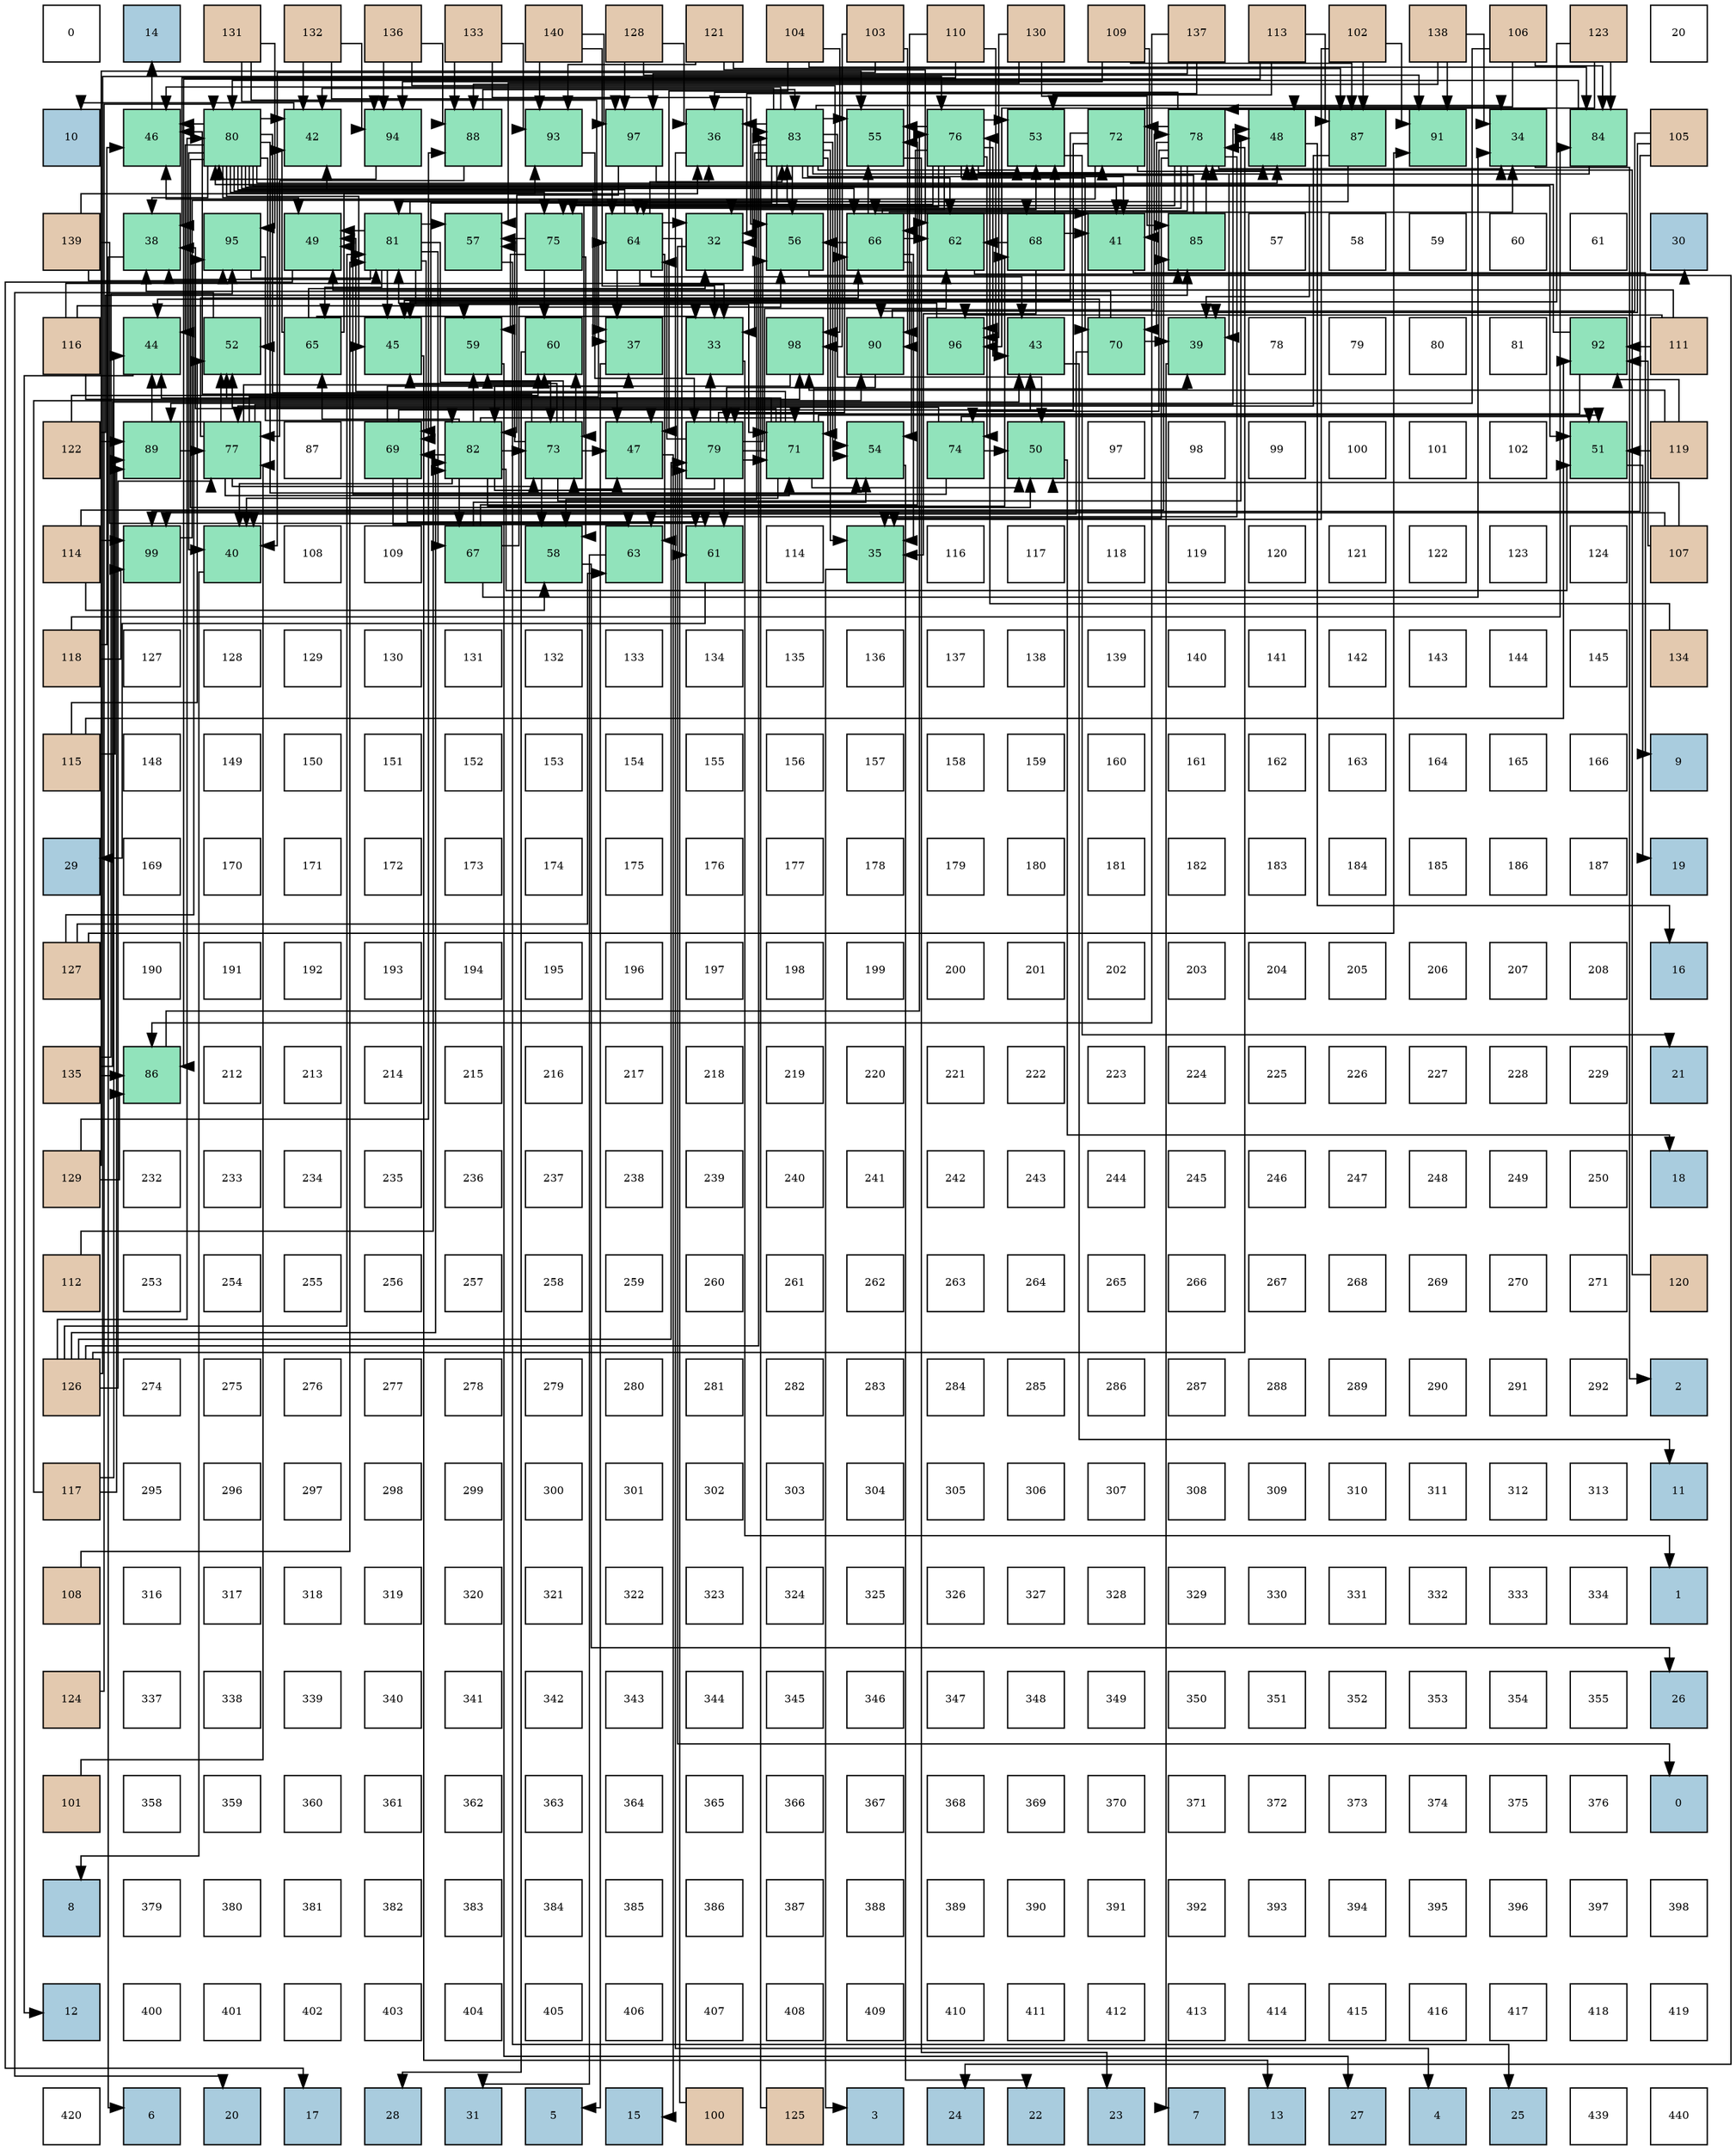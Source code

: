 digraph layout{
 rankdir=TB;
 splines=ortho;
 node [style=filled shape=square fixedsize=true width=0.6];
0[label="0", fontsize=8, fillcolor="#ffffff"];
1[label="14", fontsize=8, fillcolor="#a9ccde"];
2[label="131", fontsize=8, fillcolor="#e3c9af"];
3[label="132", fontsize=8, fillcolor="#e3c9af"];
4[label="136", fontsize=8, fillcolor="#e3c9af"];
5[label="133", fontsize=8, fillcolor="#e3c9af"];
6[label="140", fontsize=8, fillcolor="#e3c9af"];
7[label="128", fontsize=8, fillcolor="#e3c9af"];
8[label="121", fontsize=8, fillcolor="#e3c9af"];
9[label="104", fontsize=8, fillcolor="#e3c9af"];
10[label="103", fontsize=8, fillcolor="#e3c9af"];
11[label="110", fontsize=8, fillcolor="#e3c9af"];
12[label="130", fontsize=8, fillcolor="#e3c9af"];
13[label="109", fontsize=8, fillcolor="#e3c9af"];
14[label="137", fontsize=8, fillcolor="#e3c9af"];
15[label="113", fontsize=8, fillcolor="#e3c9af"];
16[label="102", fontsize=8, fillcolor="#e3c9af"];
17[label="138", fontsize=8, fillcolor="#e3c9af"];
18[label="106", fontsize=8, fillcolor="#e3c9af"];
19[label="123", fontsize=8, fillcolor="#e3c9af"];
20[label="20", fontsize=8, fillcolor="#ffffff"];
21[label="10", fontsize=8, fillcolor="#a9ccde"];
22[label="46", fontsize=8, fillcolor="#91e3bb"];
23[label="80", fontsize=8, fillcolor="#91e3bb"];
24[label="42", fontsize=8, fillcolor="#91e3bb"];
25[label="94", fontsize=8, fillcolor="#91e3bb"];
26[label="88", fontsize=8, fillcolor="#91e3bb"];
27[label="93", fontsize=8, fillcolor="#91e3bb"];
28[label="97", fontsize=8, fillcolor="#91e3bb"];
29[label="36", fontsize=8, fillcolor="#91e3bb"];
30[label="83", fontsize=8, fillcolor="#91e3bb"];
31[label="55", fontsize=8, fillcolor="#91e3bb"];
32[label="76", fontsize=8, fillcolor="#91e3bb"];
33[label="53", fontsize=8, fillcolor="#91e3bb"];
34[label="72", fontsize=8, fillcolor="#91e3bb"];
35[label="78", fontsize=8, fillcolor="#91e3bb"];
36[label="48", fontsize=8, fillcolor="#91e3bb"];
37[label="87", fontsize=8, fillcolor="#91e3bb"];
38[label="91", fontsize=8, fillcolor="#91e3bb"];
39[label="34", fontsize=8, fillcolor="#91e3bb"];
40[label="84", fontsize=8, fillcolor="#91e3bb"];
41[label="105", fontsize=8, fillcolor="#e3c9af"];
42[label="139", fontsize=8, fillcolor="#e3c9af"];
43[label="38", fontsize=8, fillcolor="#91e3bb"];
44[label="95", fontsize=8, fillcolor="#91e3bb"];
45[label="49", fontsize=8, fillcolor="#91e3bb"];
46[label="81", fontsize=8, fillcolor="#91e3bb"];
47[label="57", fontsize=8, fillcolor="#91e3bb"];
48[label="75", fontsize=8, fillcolor="#91e3bb"];
49[label="64", fontsize=8, fillcolor="#91e3bb"];
50[label="32", fontsize=8, fillcolor="#91e3bb"];
51[label="56", fontsize=8, fillcolor="#91e3bb"];
52[label="66", fontsize=8, fillcolor="#91e3bb"];
53[label="62", fontsize=8, fillcolor="#91e3bb"];
54[label="68", fontsize=8, fillcolor="#91e3bb"];
55[label="41", fontsize=8, fillcolor="#91e3bb"];
56[label="85", fontsize=8, fillcolor="#91e3bb"];
57[label="57", fontsize=8, fillcolor="#ffffff"];
58[label="58", fontsize=8, fillcolor="#ffffff"];
59[label="59", fontsize=8, fillcolor="#ffffff"];
60[label="60", fontsize=8, fillcolor="#ffffff"];
61[label="61", fontsize=8, fillcolor="#ffffff"];
62[label="30", fontsize=8, fillcolor="#a9ccde"];
63[label="116", fontsize=8, fillcolor="#e3c9af"];
64[label="44", fontsize=8, fillcolor="#91e3bb"];
65[label="52", fontsize=8, fillcolor="#91e3bb"];
66[label="65", fontsize=8, fillcolor="#91e3bb"];
67[label="45", fontsize=8, fillcolor="#91e3bb"];
68[label="59", fontsize=8, fillcolor="#91e3bb"];
69[label="60", fontsize=8, fillcolor="#91e3bb"];
70[label="37", fontsize=8, fillcolor="#91e3bb"];
71[label="33", fontsize=8, fillcolor="#91e3bb"];
72[label="98", fontsize=8, fillcolor="#91e3bb"];
73[label="90", fontsize=8, fillcolor="#91e3bb"];
74[label="96", fontsize=8, fillcolor="#91e3bb"];
75[label="43", fontsize=8, fillcolor="#91e3bb"];
76[label="70", fontsize=8, fillcolor="#91e3bb"];
77[label="39", fontsize=8, fillcolor="#91e3bb"];
78[label="78", fontsize=8, fillcolor="#ffffff"];
79[label="79", fontsize=8, fillcolor="#ffffff"];
80[label="80", fontsize=8, fillcolor="#ffffff"];
81[label="81", fontsize=8, fillcolor="#ffffff"];
82[label="92", fontsize=8, fillcolor="#91e3bb"];
83[label="111", fontsize=8, fillcolor="#e3c9af"];
84[label="122", fontsize=8, fillcolor="#e3c9af"];
85[label="89", fontsize=8, fillcolor="#91e3bb"];
86[label="77", fontsize=8, fillcolor="#91e3bb"];
87[label="87", fontsize=8, fillcolor="#ffffff"];
88[label="69", fontsize=8, fillcolor="#91e3bb"];
89[label="82", fontsize=8, fillcolor="#91e3bb"];
90[label="73", fontsize=8, fillcolor="#91e3bb"];
91[label="47", fontsize=8, fillcolor="#91e3bb"];
92[label="79", fontsize=8, fillcolor="#91e3bb"];
93[label="71", fontsize=8, fillcolor="#91e3bb"];
94[label="54", fontsize=8, fillcolor="#91e3bb"];
95[label="74", fontsize=8, fillcolor="#91e3bb"];
96[label="50", fontsize=8, fillcolor="#91e3bb"];
97[label="97", fontsize=8, fillcolor="#ffffff"];
98[label="98", fontsize=8, fillcolor="#ffffff"];
99[label="99", fontsize=8, fillcolor="#ffffff"];
100[label="100", fontsize=8, fillcolor="#ffffff"];
101[label="101", fontsize=8, fillcolor="#ffffff"];
102[label="102", fontsize=8, fillcolor="#ffffff"];
103[label="51", fontsize=8, fillcolor="#91e3bb"];
104[label="119", fontsize=8, fillcolor="#e3c9af"];
105[label="114", fontsize=8, fillcolor="#e3c9af"];
106[label="99", fontsize=8, fillcolor="#91e3bb"];
107[label="40", fontsize=8, fillcolor="#91e3bb"];
108[label="108", fontsize=8, fillcolor="#ffffff"];
109[label="109", fontsize=8, fillcolor="#ffffff"];
110[label="67", fontsize=8, fillcolor="#91e3bb"];
111[label="58", fontsize=8, fillcolor="#91e3bb"];
112[label="63", fontsize=8, fillcolor="#91e3bb"];
113[label="61", fontsize=8, fillcolor="#91e3bb"];
114[label="114", fontsize=8, fillcolor="#ffffff"];
115[label="35", fontsize=8, fillcolor="#91e3bb"];
116[label="116", fontsize=8, fillcolor="#ffffff"];
117[label="117", fontsize=8, fillcolor="#ffffff"];
118[label="118", fontsize=8, fillcolor="#ffffff"];
119[label="119", fontsize=8, fillcolor="#ffffff"];
120[label="120", fontsize=8, fillcolor="#ffffff"];
121[label="121", fontsize=8, fillcolor="#ffffff"];
122[label="122", fontsize=8, fillcolor="#ffffff"];
123[label="123", fontsize=8, fillcolor="#ffffff"];
124[label="124", fontsize=8, fillcolor="#ffffff"];
125[label="107", fontsize=8, fillcolor="#e3c9af"];
126[label="118", fontsize=8, fillcolor="#e3c9af"];
127[label="127", fontsize=8, fillcolor="#ffffff"];
128[label="128", fontsize=8, fillcolor="#ffffff"];
129[label="129", fontsize=8, fillcolor="#ffffff"];
130[label="130", fontsize=8, fillcolor="#ffffff"];
131[label="131", fontsize=8, fillcolor="#ffffff"];
132[label="132", fontsize=8, fillcolor="#ffffff"];
133[label="133", fontsize=8, fillcolor="#ffffff"];
134[label="134", fontsize=8, fillcolor="#ffffff"];
135[label="135", fontsize=8, fillcolor="#ffffff"];
136[label="136", fontsize=8, fillcolor="#ffffff"];
137[label="137", fontsize=8, fillcolor="#ffffff"];
138[label="138", fontsize=8, fillcolor="#ffffff"];
139[label="139", fontsize=8, fillcolor="#ffffff"];
140[label="140", fontsize=8, fillcolor="#ffffff"];
141[label="141", fontsize=8, fillcolor="#ffffff"];
142[label="142", fontsize=8, fillcolor="#ffffff"];
143[label="143", fontsize=8, fillcolor="#ffffff"];
144[label="144", fontsize=8, fillcolor="#ffffff"];
145[label="145", fontsize=8, fillcolor="#ffffff"];
146[label="134", fontsize=8, fillcolor="#e3c9af"];
147[label="115", fontsize=8, fillcolor="#e3c9af"];
148[label="148", fontsize=8, fillcolor="#ffffff"];
149[label="149", fontsize=8, fillcolor="#ffffff"];
150[label="150", fontsize=8, fillcolor="#ffffff"];
151[label="151", fontsize=8, fillcolor="#ffffff"];
152[label="152", fontsize=8, fillcolor="#ffffff"];
153[label="153", fontsize=8, fillcolor="#ffffff"];
154[label="154", fontsize=8, fillcolor="#ffffff"];
155[label="155", fontsize=8, fillcolor="#ffffff"];
156[label="156", fontsize=8, fillcolor="#ffffff"];
157[label="157", fontsize=8, fillcolor="#ffffff"];
158[label="158", fontsize=8, fillcolor="#ffffff"];
159[label="159", fontsize=8, fillcolor="#ffffff"];
160[label="160", fontsize=8, fillcolor="#ffffff"];
161[label="161", fontsize=8, fillcolor="#ffffff"];
162[label="162", fontsize=8, fillcolor="#ffffff"];
163[label="163", fontsize=8, fillcolor="#ffffff"];
164[label="164", fontsize=8, fillcolor="#ffffff"];
165[label="165", fontsize=8, fillcolor="#ffffff"];
166[label="166", fontsize=8, fillcolor="#ffffff"];
167[label="9", fontsize=8, fillcolor="#a9ccde"];
168[label="29", fontsize=8, fillcolor="#a9ccde"];
169[label="169", fontsize=8, fillcolor="#ffffff"];
170[label="170", fontsize=8, fillcolor="#ffffff"];
171[label="171", fontsize=8, fillcolor="#ffffff"];
172[label="172", fontsize=8, fillcolor="#ffffff"];
173[label="173", fontsize=8, fillcolor="#ffffff"];
174[label="174", fontsize=8, fillcolor="#ffffff"];
175[label="175", fontsize=8, fillcolor="#ffffff"];
176[label="176", fontsize=8, fillcolor="#ffffff"];
177[label="177", fontsize=8, fillcolor="#ffffff"];
178[label="178", fontsize=8, fillcolor="#ffffff"];
179[label="179", fontsize=8, fillcolor="#ffffff"];
180[label="180", fontsize=8, fillcolor="#ffffff"];
181[label="181", fontsize=8, fillcolor="#ffffff"];
182[label="182", fontsize=8, fillcolor="#ffffff"];
183[label="183", fontsize=8, fillcolor="#ffffff"];
184[label="184", fontsize=8, fillcolor="#ffffff"];
185[label="185", fontsize=8, fillcolor="#ffffff"];
186[label="186", fontsize=8, fillcolor="#ffffff"];
187[label="187", fontsize=8, fillcolor="#ffffff"];
188[label="19", fontsize=8, fillcolor="#a9ccde"];
189[label="127", fontsize=8, fillcolor="#e3c9af"];
190[label="190", fontsize=8, fillcolor="#ffffff"];
191[label="191", fontsize=8, fillcolor="#ffffff"];
192[label="192", fontsize=8, fillcolor="#ffffff"];
193[label="193", fontsize=8, fillcolor="#ffffff"];
194[label="194", fontsize=8, fillcolor="#ffffff"];
195[label="195", fontsize=8, fillcolor="#ffffff"];
196[label="196", fontsize=8, fillcolor="#ffffff"];
197[label="197", fontsize=8, fillcolor="#ffffff"];
198[label="198", fontsize=8, fillcolor="#ffffff"];
199[label="199", fontsize=8, fillcolor="#ffffff"];
200[label="200", fontsize=8, fillcolor="#ffffff"];
201[label="201", fontsize=8, fillcolor="#ffffff"];
202[label="202", fontsize=8, fillcolor="#ffffff"];
203[label="203", fontsize=8, fillcolor="#ffffff"];
204[label="204", fontsize=8, fillcolor="#ffffff"];
205[label="205", fontsize=8, fillcolor="#ffffff"];
206[label="206", fontsize=8, fillcolor="#ffffff"];
207[label="207", fontsize=8, fillcolor="#ffffff"];
208[label="208", fontsize=8, fillcolor="#ffffff"];
209[label="16", fontsize=8, fillcolor="#a9ccde"];
210[label="135", fontsize=8, fillcolor="#e3c9af"];
211[label="86", fontsize=8, fillcolor="#91e3bb"];
212[label="212", fontsize=8, fillcolor="#ffffff"];
213[label="213", fontsize=8, fillcolor="#ffffff"];
214[label="214", fontsize=8, fillcolor="#ffffff"];
215[label="215", fontsize=8, fillcolor="#ffffff"];
216[label="216", fontsize=8, fillcolor="#ffffff"];
217[label="217", fontsize=8, fillcolor="#ffffff"];
218[label="218", fontsize=8, fillcolor="#ffffff"];
219[label="219", fontsize=8, fillcolor="#ffffff"];
220[label="220", fontsize=8, fillcolor="#ffffff"];
221[label="221", fontsize=8, fillcolor="#ffffff"];
222[label="222", fontsize=8, fillcolor="#ffffff"];
223[label="223", fontsize=8, fillcolor="#ffffff"];
224[label="224", fontsize=8, fillcolor="#ffffff"];
225[label="225", fontsize=8, fillcolor="#ffffff"];
226[label="226", fontsize=8, fillcolor="#ffffff"];
227[label="227", fontsize=8, fillcolor="#ffffff"];
228[label="228", fontsize=8, fillcolor="#ffffff"];
229[label="229", fontsize=8, fillcolor="#ffffff"];
230[label="21", fontsize=8, fillcolor="#a9ccde"];
231[label="129", fontsize=8, fillcolor="#e3c9af"];
232[label="232", fontsize=8, fillcolor="#ffffff"];
233[label="233", fontsize=8, fillcolor="#ffffff"];
234[label="234", fontsize=8, fillcolor="#ffffff"];
235[label="235", fontsize=8, fillcolor="#ffffff"];
236[label="236", fontsize=8, fillcolor="#ffffff"];
237[label="237", fontsize=8, fillcolor="#ffffff"];
238[label="238", fontsize=8, fillcolor="#ffffff"];
239[label="239", fontsize=8, fillcolor="#ffffff"];
240[label="240", fontsize=8, fillcolor="#ffffff"];
241[label="241", fontsize=8, fillcolor="#ffffff"];
242[label="242", fontsize=8, fillcolor="#ffffff"];
243[label="243", fontsize=8, fillcolor="#ffffff"];
244[label="244", fontsize=8, fillcolor="#ffffff"];
245[label="245", fontsize=8, fillcolor="#ffffff"];
246[label="246", fontsize=8, fillcolor="#ffffff"];
247[label="247", fontsize=8, fillcolor="#ffffff"];
248[label="248", fontsize=8, fillcolor="#ffffff"];
249[label="249", fontsize=8, fillcolor="#ffffff"];
250[label="250", fontsize=8, fillcolor="#ffffff"];
251[label="18", fontsize=8, fillcolor="#a9ccde"];
252[label="112", fontsize=8, fillcolor="#e3c9af"];
253[label="253", fontsize=8, fillcolor="#ffffff"];
254[label="254", fontsize=8, fillcolor="#ffffff"];
255[label="255", fontsize=8, fillcolor="#ffffff"];
256[label="256", fontsize=8, fillcolor="#ffffff"];
257[label="257", fontsize=8, fillcolor="#ffffff"];
258[label="258", fontsize=8, fillcolor="#ffffff"];
259[label="259", fontsize=8, fillcolor="#ffffff"];
260[label="260", fontsize=8, fillcolor="#ffffff"];
261[label="261", fontsize=8, fillcolor="#ffffff"];
262[label="262", fontsize=8, fillcolor="#ffffff"];
263[label="263", fontsize=8, fillcolor="#ffffff"];
264[label="264", fontsize=8, fillcolor="#ffffff"];
265[label="265", fontsize=8, fillcolor="#ffffff"];
266[label="266", fontsize=8, fillcolor="#ffffff"];
267[label="267", fontsize=8, fillcolor="#ffffff"];
268[label="268", fontsize=8, fillcolor="#ffffff"];
269[label="269", fontsize=8, fillcolor="#ffffff"];
270[label="270", fontsize=8, fillcolor="#ffffff"];
271[label="271", fontsize=8, fillcolor="#ffffff"];
272[label="120", fontsize=8, fillcolor="#e3c9af"];
273[label="126", fontsize=8, fillcolor="#e3c9af"];
274[label="274", fontsize=8, fillcolor="#ffffff"];
275[label="275", fontsize=8, fillcolor="#ffffff"];
276[label="276", fontsize=8, fillcolor="#ffffff"];
277[label="277", fontsize=8, fillcolor="#ffffff"];
278[label="278", fontsize=8, fillcolor="#ffffff"];
279[label="279", fontsize=8, fillcolor="#ffffff"];
280[label="280", fontsize=8, fillcolor="#ffffff"];
281[label="281", fontsize=8, fillcolor="#ffffff"];
282[label="282", fontsize=8, fillcolor="#ffffff"];
283[label="283", fontsize=8, fillcolor="#ffffff"];
284[label="284", fontsize=8, fillcolor="#ffffff"];
285[label="285", fontsize=8, fillcolor="#ffffff"];
286[label="286", fontsize=8, fillcolor="#ffffff"];
287[label="287", fontsize=8, fillcolor="#ffffff"];
288[label="288", fontsize=8, fillcolor="#ffffff"];
289[label="289", fontsize=8, fillcolor="#ffffff"];
290[label="290", fontsize=8, fillcolor="#ffffff"];
291[label="291", fontsize=8, fillcolor="#ffffff"];
292[label="292", fontsize=8, fillcolor="#ffffff"];
293[label="2", fontsize=8, fillcolor="#a9ccde"];
294[label="117", fontsize=8, fillcolor="#e3c9af"];
295[label="295", fontsize=8, fillcolor="#ffffff"];
296[label="296", fontsize=8, fillcolor="#ffffff"];
297[label="297", fontsize=8, fillcolor="#ffffff"];
298[label="298", fontsize=8, fillcolor="#ffffff"];
299[label="299", fontsize=8, fillcolor="#ffffff"];
300[label="300", fontsize=8, fillcolor="#ffffff"];
301[label="301", fontsize=8, fillcolor="#ffffff"];
302[label="302", fontsize=8, fillcolor="#ffffff"];
303[label="303", fontsize=8, fillcolor="#ffffff"];
304[label="304", fontsize=8, fillcolor="#ffffff"];
305[label="305", fontsize=8, fillcolor="#ffffff"];
306[label="306", fontsize=8, fillcolor="#ffffff"];
307[label="307", fontsize=8, fillcolor="#ffffff"];
308[label="308", fontsize=8, fillcolor="#ffffff"];
309[label="309", fontsize=8, fillcolor="#ffffff"];
310[label="310", fontsize=8, fillcolor="#ffffff"];
311[label="311", fontsize=8, fillcolor="#ffffff"];
312[label="312", fontsize=8, fillcolor="#ffffff"];
313[label="313", fontsize=8, fillcolor="#ffffff"];
314[label="11", fontsize=8, fillcolor="#a9ccde"];
315[label="108", fontsize=8, fillcolor="#e3c9af"];
316[label="316", fontsize=8, fillcolor="#ffffff"];
317[label="317", fontsize=8, fillcolor="#ffffff"];
318[label="318", fontsize=8, fillcolor="#ffffff"];
319[label="319", fontsize=8, fillcolor="#ffffff"];
320[label="320", fontsize=8, fillcolor="#ffffff"];
321[label="321", fontsize=8, fillcolor="#ffffff"];
322[label="322", fontsize=8, fillcolor="#ffffff"];
323[label="323", fontsize=8, fillcolor="#ffffff"];
324[label="324", fontsize=8, fillcolor="#ffffff"];
325[label="325", fontsize=8, fillcolor="#ffffff"];
326[label="326", fontsize=8, fillcolor="#ffffff"];
327[label="327", fontsize=8, fillcolor="#ffffff"];
328[label="328", fontsize=8, fillcolor="#ffffff"];
329[label="329", fontsize=8, fillcolor="#ffffff"];
330[label="330", fontsize=8, fillcolor="#ffffff"];
331[label="331", fontsize=8, fillcolor="#ffffff"];
332[label="332", fontsize=8, fillcolor="#ffffff"];
333[label="333", fontsize=8, fillcolor="#ffffff"];
334[label="334", fontsize=8, fillcolor="#ffffff"];
335[label="1", fontsize=8, fillcolor="#a9ccde"];
336[label="124", fontsize=8, fillcolor="#e3c9af"];
337[label="337", fontsize=8, fillcolor="#ffffff"];
338[label="338", fontsize=8, fillcolor="#ffffff"];
339[label="339", fontsize=8, fillcolor="#ffffff"];
340[label="340", fontsize=8, fillcolor="#ffffff"];
341[label="341", fontsize=8, fillcolor="#ffffff"];
342[label="342", fontsize=8, fillcolor="#ffffff"];
343[label="343", fontsize=8, fillcolor="#ffffff"];
344[label="344", fontsize=8, fillcolor="#ffffff"];
345[label="345", fontsize=8, fillcolor="#ffffff"];
346[label="346", fontsize=8, fillcolor="#ffffff"];
347[label="347", fontsize=8, fillcolor="#ffffff"];
348[label="348", fontsize=8, fillcolor="#ffffff"];
349[label="349", fontsize=8, fillcolor="#ffffff"];
350[label="350", fontsize=8, fillcolor="#ffffff"];
351[label="351", fontsize=8, fillcolor="#ffffff"];
352[label="352", fontsize=8, fillcolor="#ffffff"];
353[label="353", fontsize=8, fillcolor="#ffffff"];
354[label="354", fontsize=8, fillcolor="#ffffff"];
355[label="355", fontsize=8, fillcolor="#ffffff"];
356[label="26", fontsize=8, fillcolor="#a9ccde"];
357[label="101", fontsize=8, fillcolor="#e3c9af"];
358[label="358", fontsize=8, fillcolor="#ffffff"];
359[label="359", fontsize=8, fillcolor="#ffffff"];
360[label="360", fontsize=8, fillcolor="#ffffff"];
361[label="361", fontsize=8, fillcolor="#ffffff"];
362[label="362", fontsize=8, fillcolor="#ffffff"];
363[label="363", fontsize=8, fillcolor="#ffffff"];
364[label="364", fontsize=8, fillcolor="#ffffff"];
365[label="365", fontsize=8, fillcolor="#ffffff"];
366[label="366", fontsize=8, fillcolor="#ffffff"];
367[label="367", fontsize=8, fillcolor="#ffffff"];
368[label="368", fontsize=8, fillcolor="#ffffff"];
369[label="369", fontsize=8, fillcolor="#ffffff"];
370[label="370", fontsize=8, fillcolor="#ffffff"];
371[label="371", fontsize=8, fillcolor="#ffffff"];
372[label="372", fontsize=8, fillcolor="#ffffff"];
373[label="373", fontsize=8, fillcolor="#ffffff"];
374[label="374", fontsize=8, fillcolor="#ffffff"];
375[label="375", fontsize=8, fillcolor="#ffffff"];
376[label="376", fontsize=8, fillcolor="#ffffff"];
377[label="0", fontsize=8, fillcolor="#a9ccde"];
378[label="8", fontsize=8, fillcolor="#a9ccde"];
379[label="379", fontsize=8, fillcolor="#ffffff"];
380[label="380", fontsize=8, fillcolor="#ffffff"];
381[label="381", fontsize=8, fillcolor="#ffffff"];
382[label="382", fontsize=8, fillcolor="#ffffff"];
383[label="383", fontsize=8, fillcolor="#ffffff"];
384[label="384", fontsize=8, fillcolor="#ffffff"];
385[label="385", fontsize=8, fillcolor="#ffffff"];
386[label="386", fontsize=8, fillcolor="#ffffff"];
387[label="387", fontsize=8, fillcolor="#ffffff"];
388[label="388", fontsize=8, fillcolor="#ffffff"];
389[label="389", fontsize=8, fillcolor="#ffffff"];
390[label="390", fontsize=8, fillcolor="#ffffff"];
391[label="391", fontsize=8, fillcolor="#ffffff"];
392[label="392", fontsize=8, fillcolor="#ffffff"];
393[label="393", fontsize=8, fillcolor="#ffffff"];
394[label="394", fontsize=8, fillcolor="#ffffff"];
395[label="395", fontsize=8, fillcolor="#ffffff"];
396[label="396", fontsize=8, fillcolor="#ffffff"];
397[label="397", fontsize=8, fillcolor="#ffffff"];
398[label="398", fontsize=8, fillcolor="#ffffff"];
399[label="12", fontsize=8, fillcolor="#a9ccde"];
400[label="400", fontsize=8, fillcolor="#ffffff"];
401[label="401", fontsize=8, fillcolor="#ffffff"];
402[label="402", fontsize=8, fillcolor="#ffffff"];
403[label="403", fontsize=8, fillcolor="#ffffff"];
404[label="404", fontsize=8, fillcolor="#ffffff"];
405[label="405", fontsize=8, fillcolor="#ffffff"];
406[label="406", fontsize=8, fillcolor="#ffffff"];
407[label="407", fontsize=8, fillcolor="#ffffff"];
408[label="408", fontsize=8, fillcolor="#ffffff"];
409[label="409", fontsize=8, fillcolor="#ffffff"];
410[label="410", fontsize=8, fillcolor="#ffffff"];
411[label="411", fontsize=8, fillcolor="#ffffff"];
412[label="412", fontsize=8, fillcolor="#ffffff"];
413[label="413", fontsize=8, fillcolor="#ffffff"];
414[label="414", fontsize=8, fillcolor="#ffffff"];
415[label="415", fontsize=8, fillcolor="#ffffff"];
416[label="416", fontsize=8, fillcolor="#ffffff"];
417[label="417", fontsize=8, fillcolor="#ffffff"];
418[label="418", fontsize=8, fillcolor="#ffffff"];
419[label="419", fontsize=8, fillcolor="#ffffff"];
420[label="420", fontsize=8, fillcolor="#ffffff"];
421[label="6", fontsize=8, fillcolor="#a9ccde"];
422[label="20", fontsize=8, fillcolor="#a9ccde"];
423[label="17", fontsize=8, fillcolor="#a9ccde"];
424[label="28", fontsize=8, fillcolor="#a9ccde"];
425[label="31", fontsize=8, fillcolor="#a9ccde"];
426[label="5", fontsize=8, fillcolor="#a9ccde"];
427[label="15", fontsize=8, fillcolor="#a9ccde"];
428[label="100", fontsize=8, fillcolor="#e3c9af"];
429[label="125", fontsize=8, fillcolor="#e3c9af"];
430[label="3", fontsize=8, fillcolor="#a9ccde"];
431[label="24", fontsize=8, fillcolor="#a9ccde"];
432[label="22", fontsize=8, fillcolor="#a9ccde"];
433[label="23", fontsize=8, fillcolor="#a9ccde"];
434[label="7", fontsize=8, fillcolor="#a9ccde"];
435[label="13", fontsize=8, fillcolor="#a9ccde"];
436[label="27", fontsize=8, fillcolor="#a9ccde"];
437[label="4", fontsize=8, fillcolor="#a9ccde"];
438[label="25", fontsize=8, fillcolor="#a9ccde"];
439[label="439", fontsize=8, fillcolor="#ffffff"];
440[label="440", fontsize=8, fillcolor="#ffffff"];
edge [constraint=false, style=vis];50 -> 377;
71 -> 335;
39 -> 293;
115 -> 430;
29 -> 437;
70 -> 426;
43 -> 421;
77 -> 434;
107 -> 378;
55 -> 167;
24 -> 21;
75 -> 314;
64 -> 399;
67 -> 435;
22 -> 1;
91 -> 427;
36 -> 209;
45 -> 423;
96 -> 251;
103 -> 188;
65 -> 422;
33 -> 230;
94 -> 432;
31 -> 433;
51 -> 431;
47 -> 438;
111 -> 356;
68 -> 436;
69 -> 424;
113 -> 168;
53 -> 62;
112 -> 425;
49 -> 50;
49 -> 71;
49 -> 29;
49 -> 70;
49 -> 24;
49 -> 75;
49 -> 113;
49 -> 112;
66 -> 50;
66 -> 71;
66 -> 29;
66 -> 24;
52 -> 39;
52 -> 115;
52 -> 55;
52 -> 33;
52 -> 94;
52 -> 31;
52 -> 51;
52 -> 53;
110 -> 39;
110 -> 94;
110 -> 31;
110 -> 51;
54 -> 115;
54 -> 55;
54 -> 33;
54 -> 53;
88 -> 70;
88 -> 75;
88 -> 113;
88 -> 112;
76 -> 43;
76 -> 77;
76 -> 107;
76 -> 64;
93 -> 43;
93 -> 77;
93 -> 107;
93 -> 64;
93 -> 45;
93 -> 96;
93 -> 103;
93 -> 65;
34 -> 67;
34 -> 22;
34 -> 91;
34 -> 36;
90 -> 67;
90 -> 22;
90 -> 91;
90 -> 36;
90 -> 47;
90 -> 111;
90 -> 68;
90 -> 69;
95 -> 45;
95 -> 96;
95 -> 103;
95 -> 65;
48 -> 47;
48 -> 111;
48 -> 68;
48 -> 69;
32 -> 50;
32 -> 75;
32 -> 33;
32 -> 31;
32 -> 49;
32 -> 52;
32 -> 76;
32 -> 34;
32 -> 95;
32 -> 48;
86 -> 64;
86 -> 36;
86 -> 65;
86 -> 69;
86 -> 49;
86 -> 52;
86 -> 93;
86 -> 90;
35 -> 39;
35 -> 115;
35 -> 29;
35 -> 112;
35 -> 49;
35 -> 52;
35 -> 76;
35 -> 34;
35 -> 95;
35 -> 48;
92 -> 71;
92 -> 51;
92 -> 113;
92 -> 53;
92 -> 49;
92 -> 52;
92 -> 93;
92 -> 90;
23 -> 70;
23 -> 43;
23 -> 77;
23 -> 107;
23 -> 55;
23 -> 24;
23 -> 64;
23 -> 67;
23 -> 22;
23 -> 91;
23 -> 36;
23 -> 45;
23 -> 96;
23 -> 103;
23 -> 65;
23 -> 94;
23 -> 49;
23 -> 52;
23 -> 48;
46 -> 43;
46 -> 67;
46 -> 45;
46 -> 47;
46 -> 66;
46 -> 110;
46 -> 54;
46 -> 88;
46 -> 93;
46 -> 90;
89 -> 107;
89 -> 91;
89 -> 103;
89 -> 68;
89 -> 66;
89 -> 110;
89 -> 54;
89 -> 88;
89 -> 93;
89 -> 90;
30 -> 50;
30 -> 71;
30 -> 39;
30 -> 115;
30 -> 29;
30 -> 77;
30 -> 55;
30 -> 24;
30 -> 22;
30 -> 96;
30 -> 33;
30 -> 94;
30 -> 31;
30 -> 51;
30 -> 111;
30 -> 53;
30 -> 88;
30 -> 93;
30 -> 90;
40 -> 32;
40 -> 23;
56 -> 32;
56 -> 35;
211 -> 32;
37 -> 86;
37 -> 46;
26 -> 86;
26 -> 30;
85 -> 86;
73 -> 35;
73 -> 92;
38 -> 35;
82 -> 92;
82 -> 23;
27 -> 92;
25 -> 23;
44 -> 46;
44 -> 89;
74 -> 46;
28 -> 89;
28 -> 30;
72 -> 89;
106 -> 30;
428 -> 92;
357 -> 86;
16 -> 115;
16 -> 37;
16 -> 38;
10 -> 107;
10 -> 73;
10 -> 72;
9 -> 91;
9 -> 40;
9 -> 72;
41 -> 77;
41 -> 73;
41 -> 106;
18 -> 36;
18 -> 40;
18 -> 85;
125 -> 96;
125 -> 82;
125 -> 106;
315 -> 46;
13 -> 55;
13 -> 37;
13 -> 25;
11 -> 43;
11 -> 73;
11 -> 74;
83 -> 45;
83 -> 82;
83 -> 74;
252 -> 89;
15 -> 33;
15 -> 211;
15 -> 37;
105 -> 111;
105 -> 56;
105 -> 106;
147 -> 65;
147 -> 85;
147 -> 82;
63 -> 68;
63 -> 56;
63 -> 72;
294 -> 64;
294 -> 85;
294 -> 73;
126 -> 22;
126 -> 40;
126 -> 106;
104 -> 103;
104 -> 82;
104 -> 72;
272 -> 35;
8 -> 53;
8 -> 37;
8 -> 27;
84 -> 69;
84 -> 56;
84 -> 85;
19 -> 67;
19 -> 40;
19 -> 74;
336 -> 23;
429 -> 30;
273 -> 32;
273 -> 86;
273 -> 35;
273 -> 92;
273 -> 23;
273 -> 46;
273 -> 89;
273 -> 30;
189 -> 112;
189 -> 38;
189 -> 44;
7 -> 29;
7 -> 38;
7 -> 28;
231 -> 31;
231 -> 211;
231 -> 26;
12 -> 47;
12 -> 56;
12 -> 74;
2 -> 70;
2 -> 25;
2 -> 44;
3 -> 24;
3 -> 25;
3 -> 28;
5 -> 51;
5 -> 26;
5 -> 27;
146 -> 32;
210 -> 75;
210 -> 211;
210 -> 44;
4 -> 94;
4 -> 26;
4 -> 25;
14 -> 50;
14 -> 211;
14 -> 28;
17 -> 39;
17 -> 26;
17 -> 38;
42 -> 113;
42 -> 27;
42 -> 44;
6 -> 71;
6 -> 27;
6 -> 28;
edge [constraint=true, style=invis];
0 -> 21 -> 42 -> 63 -> 84 -> 105 -> 126 -> 147 -> 168 -> 189 -> 210 -> 231 -> 252 -> 273 -> 294 -> 315 -> 336 -> 357 -> 378 -> 399 -> 420;
1 -> 22 -> 43 -> 64 -> 85 -> 106 -> 127 -> 148 -> 169 -> 190 -> 211 -> 232 -> 253 -> 274 -> 295 -> 316 -> 337 -> 358 -> 379 -> 400 -> 421;
2 -> 23 -> 44 -> 65 -> 86 -> 107 -> 128 -> 149 -> 170 -> 191 -> 212 -> 233 -> 254 -> 275 -> 296 -> 317 -> 338 -> 359 -> 380 -> 401 -> 422;
3 -> 24 -> 45 -> 66 -> 87 -> 108 -> 129 -> 150 -> 171 -> 192 -> 213 -> 234 -> 255 -> 276 -> 297 -> 318 -> 339 -> 360 -> 381 -> 402 -> 423;
4 -> 25 -> 46 -> 67 -> 88 -> 109 -> 130 -> 151 -> 172 -> 193 -> 214 -> 235 -> 256 -> 277 -> 298 -> 319 -> 340 -> 361 -> 382 -> 403 -> 424;
5 -> 26 -> 47 -> 68 -> 89 -> 110 -> 131 -> 152 -> 173 -> 194 -> 215 -> 236 -> 257 -> 278 -> 299 -> 320 -> 341 -> 362 -> 383 -> 404 -> 425;
6 -> 27 -> 48 -> 69 -> 90 -> 111 -> 132 -> 153 -> 174 -> 195 -> 216 -> 237 -> 258 -> 279 -> 300 -> 321 -> 342 -> 363 -> 384 -> 405 -> 426;
7 -> 28 -> 49 -> 70 -> 91 -> 112 -> 133 -> 154 -> 175 -> 196 -> 217 -> 238 -> 259 -> 280 -> 301 -> 322 -> 343 -> 364 -> 385 -> 406 -> 427;
8 -> 29 -> 50 -> 71 -> 92 -> 113 -> 134 -> 155 -> 176 -> 197 -> 218 -> 239 -> 260 -> 281 -> 302 -> 323 -> 344 -> 365 -> 386 -> 407 -> 428;
9 -> 30 -> 51 -> 72 -> 93 -> 114 -> 135 -> 156 -> 177 -> 198 -> 219 -> 240 -> 261 -> 282 -> 303 -> 324 -> 345 -> 366 -> 387 -> 408 -> 429;
10 -> 31 -> 52 -> 73 -> 94 -> 115 -> 136 -> 157 -> 178 -> 199 -> 220 -> 241 -> 262 -> 283 -> 304 -> 325 -> 346 -> 367 -> 388 -> 409 -> 430;
11 -> 32 -> 53 -> 74 -> 95 -> 116 -> 137 -> 158 -> 179 -> 200 -> 221 -> 242 -> 263 -> 284 -> 305 -> 326 -> 347 -> 368 -> 389 -> 410 -> 431;
12 -> 33 -> 54 -> 75 -> 96 -> 117 -> 138 -> 159 -> 180 -> 201 -> 222 -> 243 -> 264 -> 285 -> 306 -> 327 -> 348 -> 369 -> 390 -> 411 -> 432;
13 -> 34 -> 55 -> 76 -> 97 -> 118 -> 139 -> 160 -> 181 -> 202 -> 223 -> 244 -> 265 -> 286 -> 307 -> 328 -> 349 -> 370 -> 391 -> 412 -> 433;
14 -> 35 -> 56 -> 77 -> 98 -> 119 -> 140 -> 161 -> 182 -> 203 -> 224 -> 245 -> 266 -> 287 -> 308 -> 329 -> 350 -> 371 -> 392 -> 413 -> 434;
15 -> 36 -> 57 -> 78 -> 99 -> 120 -> 141 -> 162 -> 183 -> 204 -> 225 -> 246 -> 267 -> 288 -> 309 -> 330 -> 351 -> 372 -> 393 -> 414 -> 435;
16 -> 37 -> 58 -> 79 -> 100 -> 121 -> 142 -> 163 -> 184 -> 205 -> 226 -> 247 -> 268 -> 289 -> 310 -> 331 -> 352 -> 373 -> 394 -> 415 -> 436;
17 -> 38 -> 59 -> 80 -> 101 -> 122 -> 143 -> 164 -> 185 -> 206 -> 227 -> 248 -> 269 -> 290 -> 311 -> 332 -> 353 -> 374 -> 395 -> 416 -> 437;
18 -> 39 -> 60 -> 81 -> 102 -> 123 -> 144 -> 165 -> 186 -> 207 -> 228 -> 249 -> 270 -> 291 -> 312 -> 333 -> 354 -> 375 -> 396 -> 417 -> 438;
19 -> 40 -> 61 -> 82 -> 103 -> 124 -> 145 -> 166 -> 187 -> 208 -> 229 -> 250 -> 271 -> 292 -> 313 -> 334 -> 355 -> 376 -> 397 -> 418 -> 439;
20 -> 41 -> 62 -> 83 -> 104 -> 125 -> 146 -> 167 -> 188 -> 209 -> 230 -> 251 -> 272 -> 293 -> 314 -> 335 -> 356 -> 377 -> 398 -> 419 -> 440;
rank = same {0 -> 1 -> 2 -> 3 -> 4 -> 5 -> 6 -> 7 -> 8 -> 9 -> 10 -> 11 -> 12 -> 13 -> 14 -> 15 -> 16 -> 17 -> 18 -> 19 -> 20};
rank = same {21 -> 22 -> 23 -> 24 -> 25 -> 26 -> 27 -> 28 -> 29 -> 30 -> 31 -> 32 -> 33 -> 34 -> 35 -> 36 -> 37 -> 38 -> 39 -> 40 -> 41};
rank = same {42 -> 43 -> 44 -> 45 -> 46 -> 47 -> 48 -> 49 -> 50 -> 51 -> 52 -> 53 -> 54 -> 55 -> 56 -> 57 -> 58 -> 59 -> 60 -> 61 -> 62};
rank = same {63 -> 64 -> 65 -> 66 -> 67 -> 68 -> 69 -> 70 -> 71 -> 72 -> 73 -> 74 -> 75 -> 76 -> 77 -> 78 -> 79 -> 80 -> 81 -> 82 -> 83};
rank = same {84 -> 85 -> 86 -> 87 -> 88 -> 89 -> 90 -> 91 -> 92 -> 93 -> 94 -> 95 -> 96 -> 97 -> 98 -> 99 -> 100 -> 101 -> 102 -> 103 -> 104};
rank = same {105 -> 106 -> 107 -> 108 -> 109 -> 110 -> 111 -> 112 -> 113 -> 114 -> 115 -> 116 -> 117 -> 118 -> 119 -> 120 -> 121 -> 122 -> 123 -> 124 -> 125};
rank = same {126 -> 127 -> 128 -> 129 -> 130 -> 131 -> 132 -> 133 -> 134 -> 135 -> 136 -> 137 -> 138 -> 139 -> 140 -> 141 -> 142 -> 143 -> 144 -> 145 -> 146};
rank = same {147 -> 148 -> 149 -> 150 -> 151 -> 152 -> 153 -> 154 -> 155 -> 156 -> 157 -> 158 -> 159 -> 160 -> 161 -> 162 -> 163 -> 164 -> 165 -> 166 -> 167};
rank = same {168 -> 169 -> 170 -> 171 -> 172 -> 173 -> 174 -> 175 -> 176 -> 177 -> 178 -> 179 -> 180 -> 181 -> 182 -> 183 -> 184 -> 185 -> 186 -> 187 -> 188};
rank = same {189 -> 190 -> 191 -> 192 -> 193 -> 194 -> 195 -> 196 -> 197 -> 198 -> 199 -> 200 -> 201 -> 202 -> 203 -> 204 -> 205 -> 206 -> 207 -> 208 -> 209};
rank = same {210 -> 211 -> 212 -> 213 -> 214 -> 215 -> 216 -> 217 -> 218 -> 219 -> 220 -> 221 -> 222 -> 223 -> 224 -> 225 -> 226 -> 227 -> 228 -> 229 -> 230};
rank = same {231 -> 232 -> 233 -> 234 -> 235 -> 236 -> 237 -> 238 -> 239 -> 240 -> 241 -> 242 -> 243 -> 244 -> 245 -> 246 -> 247 -> 248 -> 249 -> 250 -> 251};
rank = same {252 -> 253 -> 254 -> 255 -> 256 -> 257 -> 258 -> 259 -> 260 -> 261 -> 262 -> 263 -> 264 -> 265 -> 266 -> 267 -> 268 -> 269 -> 270 -> 271 -> 272};
rank = same {273 -> 274 -> 275 -> 276 -> 277 -> 278 -> 279 -> 280 -> 281 -> 282 -> 283 -> 284 -> 285 -> 286 -> 287 -> 288 -> 289 -> 290 -> 291 -> 292 -> 293};
rank = same {294 -> 295 -> 296 -> 297 -> 298 -> 299 -> 300 -> 301 -> 302 -> 303 -> 304 -> 305 -> 306 -> 307 -> 308 -> 309 -> 310 -> 311 -> 312 -> 313 -> 314};
rank = same {315 -> 316 -> 317 -> 318 -> 319 -> 320 -> 321 -> 322 -> 323 -> 324 -> 325 -> 326 -> 327 -> 328 -> 329 -> 330 -> 331 -> 332 -> 333 -> 334 -> 335};
rank = same {336 -> 337 -> 338 -> 339 -> 340 -> 341 -> 342 -> 343 -> 344 -> 345 -> 346 -> 347 -> 348 -> 349 -> 350 -> 351 -> 352 -> 353 -> 354 -> 355 -> 356};
rank = same {357 -> 358 -> 359 -> 360 -> 361 -> 362 -> 363 -> 364 -> 365 -> 366 -> 367 -> 368 -> 369 -> 370 -> 371 -> 372 -> 373 -> 374 -> 375 -> 376 -> 377};
rank = same {378 -> 379 -> 380 -> 381 -> 382 -> 383 -> 384 -> 385 -> 386 -> 387 -> 388 -> 389 -> 390 -> 391 -> 392 -> 393 -> 394 -> 395 -> 396 -> 397 -> 398};
rank = same {399 -> 400 -> 401 -> 402 -> 403 -> 404 -> 405 -> 406 -> 407 -> 408 -> 409 -> 410 -> 411 -> 412 -> 413 -> 414 -> 415 -> 416 -> 417 -> 418 -> 419};
rank = same {420 -> 421 -> 422 -> 423 -> 424 -> 425 -> 426 -> 427 -> 428 -> 429 -> 430 -> 431 -> 432 -> 433 -> 434 -> 435 -> 436 -> 437 -> 438 -> 439 -> 440};
}